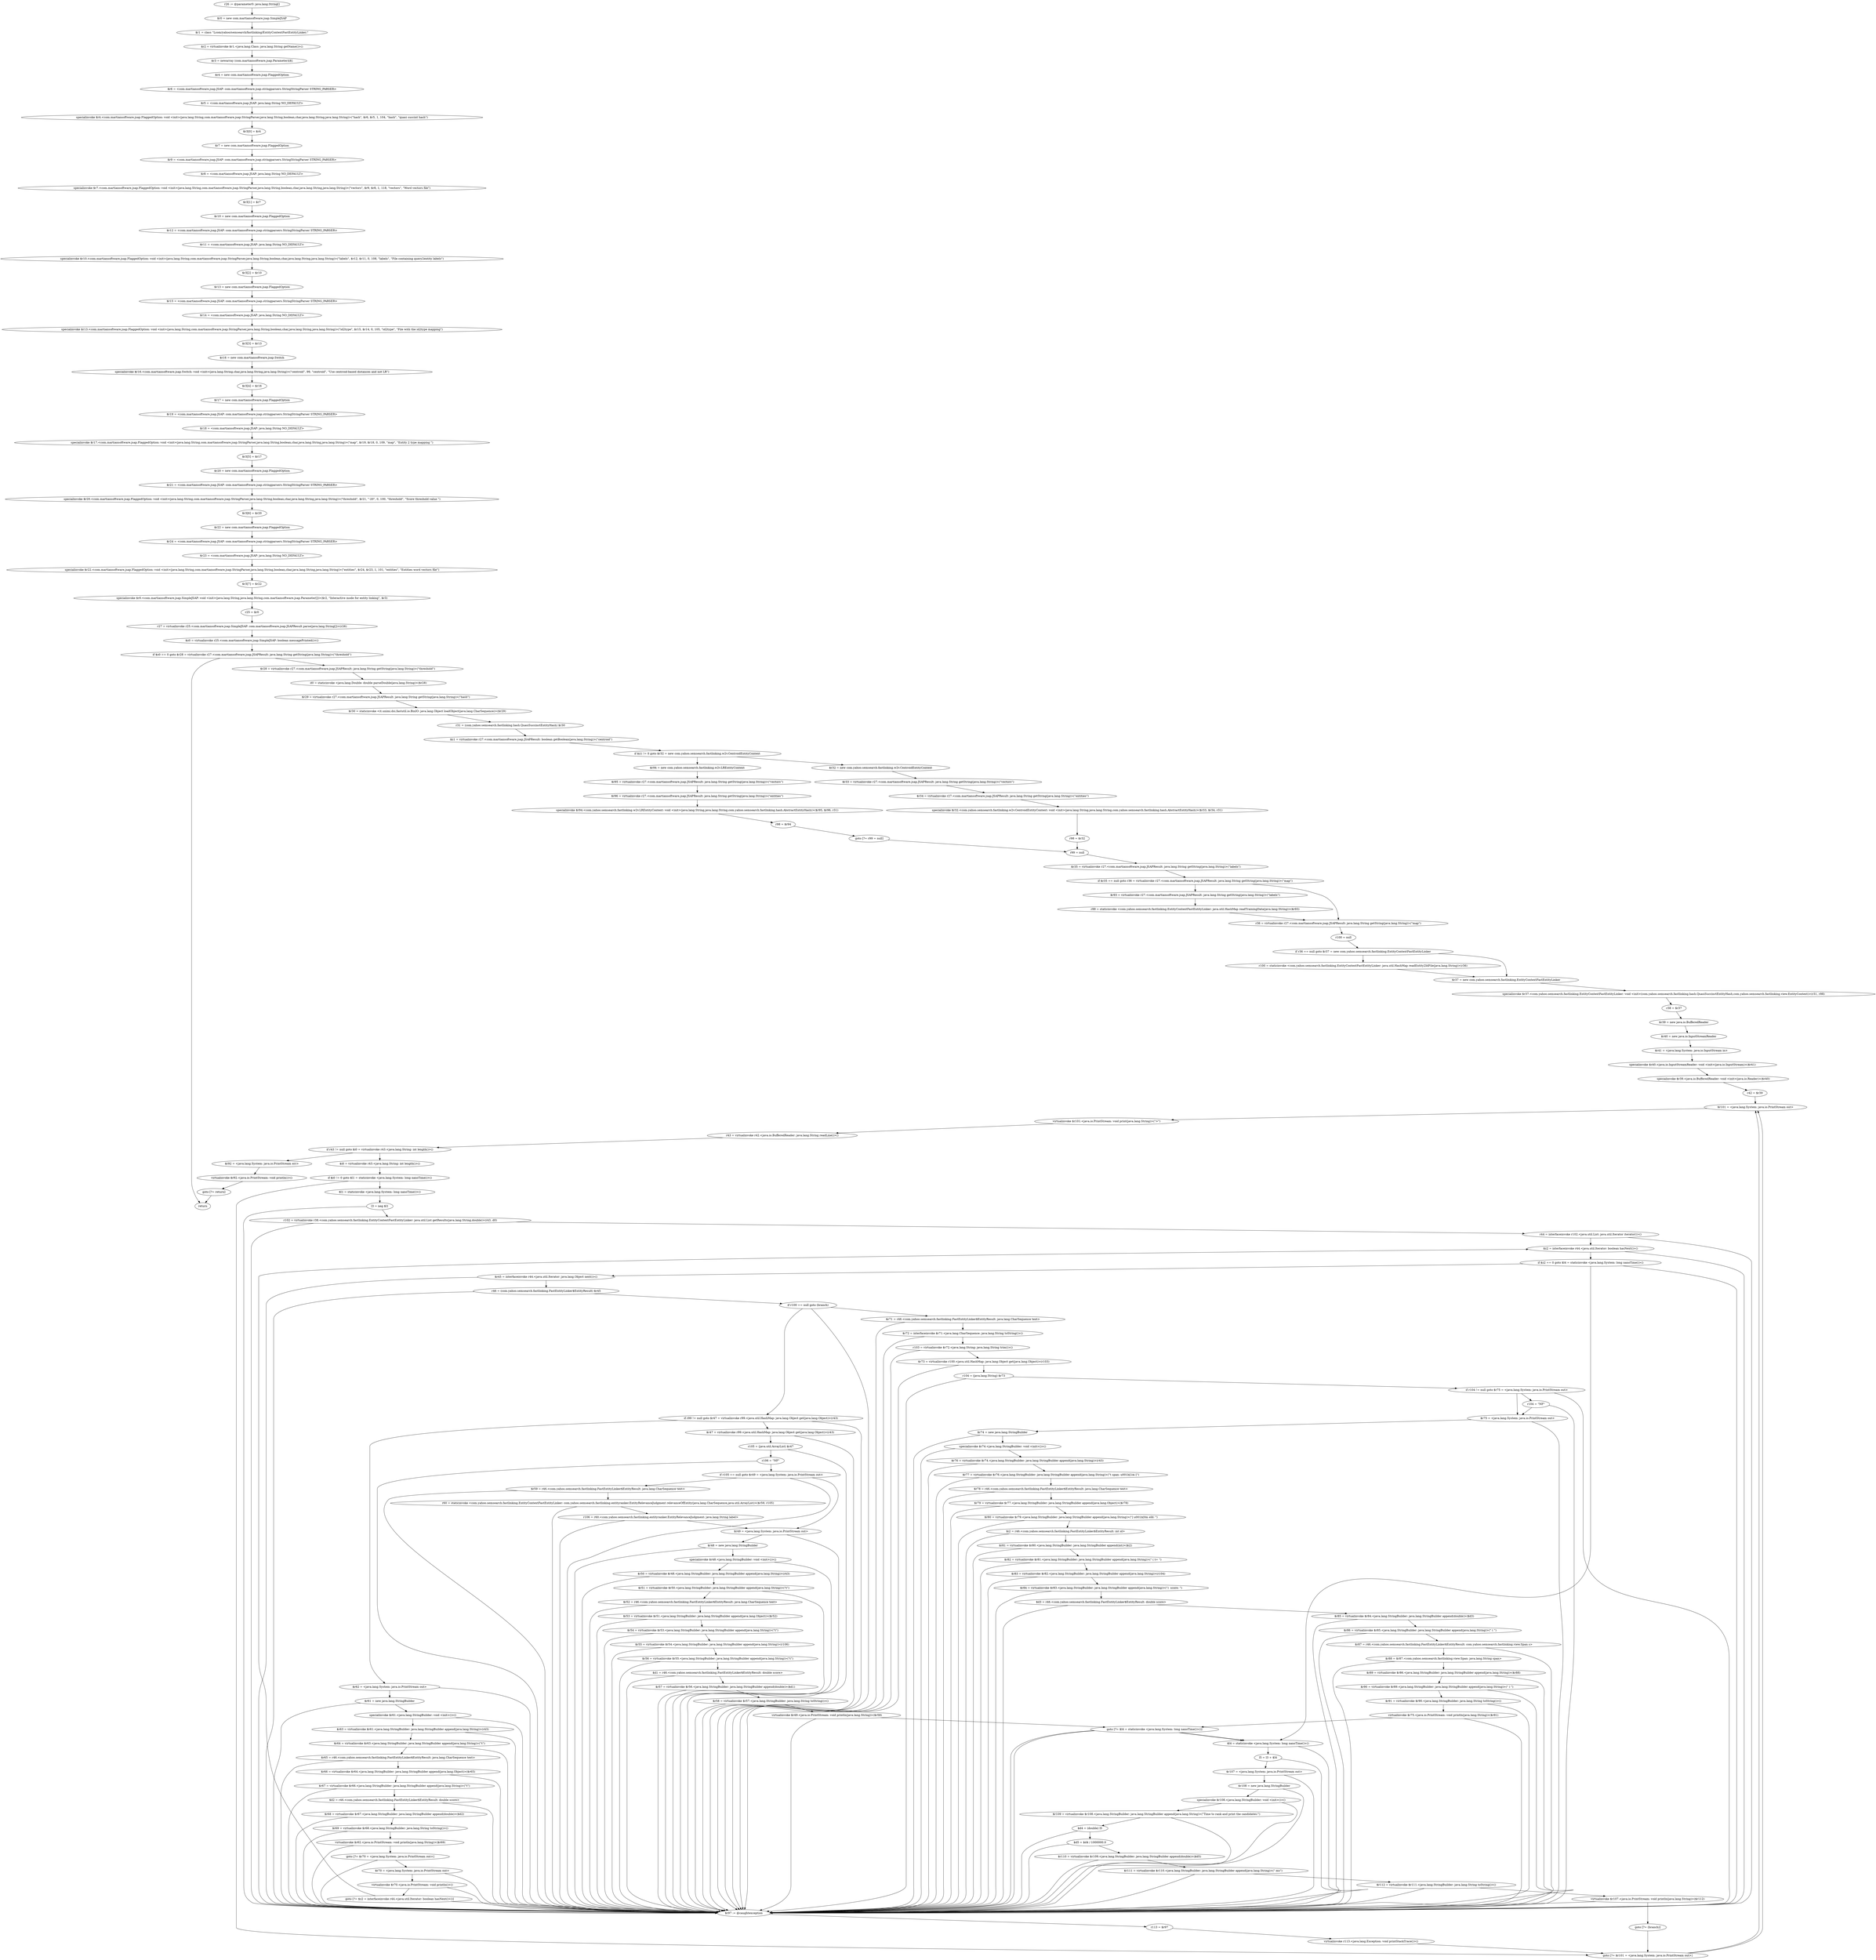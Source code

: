 digraph "unitGraph" {
    "r26 := @parameter0: java.lang.String[]"
    "$r0 = new com.martiansoftware.jsap.SimpleJSAP"
    "$r1 = class \"Lcom/yahoo/semsearch/fastlinking/EntityContextFastEntityLinker;\""
    "$r2 = virtualinvoke $r1.<java.lang.Class: java.lang.String getName()>()"
    "$r3 = newarray (com.martiansoftware.jsap.Parameter)[8]"
    "$r4 = new com.martiansoftware.jsap.FlaggedOption"
    "$r6 = <com.martiansoftware.jsap.JSAP: com.martiansoftware.jsap.stringparsers.StringStringParser STRING_PARSER>"
    "$r5 = <com.martiansoftware.jsap.JSAP: java.lang.String NO_DEFAULT>"
    "specialinvoke $r4.<com.martiansoftware.jsap.FlaggedOption: void <init>(java.lang.String,com.martiansoftware.jsap.StringParser,java.lang.String,boolean,char,java.lang.String,java.lang.String)>(\"hash\", $r6, $r5, 1, 104, \"hash\", \"quasi succint hash\")"
    "$r3[0] = $r4"
    "$r7 = new com.martiansoftware.jsap.FlaggedOption"
    "$r9 = <com.martiansoftware.jsap.JSAP: com.martiansoftware.jsap.stringparsers.StringStringParser STRING_PARSER>"
    "$r8 = <com.martiansoftware.jsap.JSAP: java.lang.String NO_DEFAULT>"
    "specialinvoke $r7.<com.martiansoftware.jsap.FlaggedOption: void <init>(java.lang.String,com.martiansoftware.jsap.StringParser,java.lang.String,boolean,char,java.lang.String,java.lang.String)>(\"vectors\", $r9, $r8, 1, 118, \"vectors\", \"Word vectors file\")"
    "$r3[1] = $r7"
    "$r10 = new com.martiansoftware.jsap.FlaggedOption"
    "$r12 = <com.martiansoftware.jsap.JSAP: com.martiansoftware.jsap.stringparsers.StringStringParser STRING_PARSER>"
    "$r11 = <com.martiansoftware.jsap.JSAP: java.lang.String NO_DEFAULT>"
    "specialinvoke $r10.<com.martiansoftware.jsap.FlaggedOption: void <init>(java.lang.String,com.martiansoftware.jsap.StringParser,java.lang.String,boolean,char,java.lang.String,java.lang.String)>(\"labels\", $r12, $r11, 0, 108, \"labels\", \"File containing query2entity labels\")"
    "$r3[2] = $r10"
    "$r13 = new com.martiansoftware.jsap.FlaggedOption"
    "$r15 = <com.martiansoftware.jsap.JSAP: com.martiansoftware.jsap.stringparsers.StringStringParser STRING_PARSER>"
    "$r14 = <com.martiansoftware.jsap.JSAP: java.lang.String NO_DEFAULT>"
    "specialinvoke $r13.<com.martiansoftware.jsap.FlaggedOption: void <init>(java.lang.String,com.martiansoftware.jsap.StringParser,java.lang.String,boolean,char,java.lang.String,java.lang.String)>(\"id2type\", $r15, $r14, 0, 105, \"id2type\", \"File with the id2type mapping\")"
    "$r3[3] = $r13"
    "$r16 = new com.martiansoftware.jsap.Switch"
    "specialinvoke $r16.<com.martiansoftware.jsap.Switch: void <init>(java.lang.String,char,java.lang.String,java.lang.String)>(\"centroid\", 99, \"centroid\", \"Use centroid-based distances and not LR\")"
    "$r3[4] = $r16"
    "$r17 = new com.martiansoftware.jsap.FlaggedOption"
    "$r19 = <com.martiansoftware.jsap.JSAP: com.martiansoftware.jsap.stringparsers.StringStringParser STRING_PARSER>"
    "$r18 = <com.martiansoftware.jsap.JSAP: java.lang.String NO_DEFAULT>"
    "specialinvoke $r17.<com.martiansoftware.jsap.FlaggedOption: void <init>(java.lang.String,com.martiansoftware.jsap.StringParser,java.lang.String,boolean,char,java.lang.String,java.lang.String)>(\"map\", $r19, $r18, 0, 109, \"map\", \"Entity 2 type mapping \")"
    "$r3[5] = $r17"
    "$r20 = new com.martiansoftware.jsap.FlaggedOption"
    "$r21 = <com.martiansoftware.jsap.JSAP: com.martiansoftware.jsap.stringparsers.StringStringParser STRING_PARSER>"
    "specialinvoke $r20.<com.martiansoftware.jsap.FlaggedOption: void <init>(java.lang.String,com.martiansoftware.jsap.StringParser,java.lang.String,boolean,char,java.lang.String,java.lang.String)>(\"threshold\", $r21, \"-20\", 0, 100, \"threshold\", \"Score threshold value \")"
    "$r3[6] = $r20"
    "$r22 = new com.martiansoftware.jsap.FlaggedOption"
    "$r24 = <com.martiansoftware.jsap.JSAP: com.martiansoftware.jsap.stringparsers.StringStringParser STRING_PARSER>"
    "$r23 = <com.martiansoftware.jsap.JSAP: java.lang.String NO_DEFAULT>"
    "specialinvoke $r22.<com.martiansoftware.jsap.FlaggedOption: void <init>(java.lang.String,com.martiansoftware.jsap.StringParser,java.lang.String,boolean,char,java.lang.String,java.lang.String)>(\"entities\", $r24, $r23, 1, 101, \"entities\", \"Entities word vectors file\")"
    "$r3[7] = $r22"
    "specialinvoke $r0.<com.martiansoftware.jsap.SimpleJSAP: void <init>(java.lang.String,java.lang.String,com.martiansoftware.jsap.Parameter[])>($r2, \"Interactive mode for entity linking\", $r3)"
    "r25 = $r0"
    "r27 = virtualinvoke r25.<com.martiansoftware.jsap.SimpleJSAP: com.martiansoftware.jsap.JSAPResult parse(java.lang.String[])>(r26)"
    "$z0 = virtualinvoke r25.<com.martiansoftware.jsap.SimpleJSAP: boolean messagePrinted()>()"
    "if $z0 == 0 goto $r28 = virtualinvoke r27.<com.martiansoftware.jsap.JSAPResult: java.lang.String getString(java.lang.String)>(\"threshold\")"
    "return"
    "$r28 = virtualinvoke r27.<com.martiansoftware.jsap.JSAPResult: java.lang.String getString(java.lang.String)>(\"threshold\")"
    "d0 = staticinvoke <java.lang.Double: double parseDouble(java.lang.String)>($r28)"
    "$r29 = virtualinvoke r27.<com.martiansoftware.jsap.JSAPResult: java.lang.String getString(java.lang.String)>(\"hash\")"
    "$r30 = staticinvoke <it.unimi.dsi.fastutil.io.BinIO: java.lang.Object loadObject(java.lang.CharSequence)>($r29)"
    "r31 = (com.yahoo.semsearch.fastlinking.hash.QuasiSuccinctEntityHash) $r30"
    "$z1 = virtualinvoke r27.<com.martiansoftware.jsap.JSAPResult: boolean getBoolean(java.lang.String)>(\"centroid\")"
    "if $z1 != 0 goto $r32 = new com.yahoo.semsearch.fastlinking.w2v.CentroidEntityContext"
    "$r94 = new com.yahoo.semsearch.fastlinking.w2v.LREntityContext"
    "$r95 = virtualinvoke r27.<com.martiansoftware.jsap.JSAPResult: java.lang.String getString(java.lang.String)>(\"vectors\")"
    "$r96 = virtualinvoke r27.<com.martiansoftware.jsap.JSAPResult: java.lang.String getString(java.lang.String)>(\"entities\")"
    "specialinvoke $r94.<com.yahoo.semsearch.fastlinking.w2v.LREntityContext: void <init>(java.lang.String,java.lang.String,com.yahoo.semsearch.fastlinking.hash.AbstractEntityHash)>($r95, $r96, r31)"
    "r98 = $r94"
    "goto [?= r99 = null]"
    "$r32 = new com.yahoo.semsearch.fastlinking.w2v.CentroidEntityContext"
    "$r33 = virtualinvoke r27.<com.martiansoftware.jsap.JSAPResult: java.lang.String getString(java.lang.String)>(\"vectors\")"
    "$r34 = virtualinvoke r27.<com.martiansoftware.jsap.JSAPResult: java.lang.String getString(java.lang.String)>(\"entities\")"
    "specialinvoke $r32.<com.yahoo.semsearch.fastlinking.w2v.CentroidEntityContext: void <init>(java.lang.String,java.lang.String,com.yahoo.semsearch.fastlinking.hash.AbstractEntityHash)>($r33, $r34, r31)"
    "r98 = $r32"
    "r99 = null"
    "$r35 = virtualinvoke r27.<com.martiansoftware.jsap.JSAPResult: java.lang.String getString(java.lang.String)>(\"labels\")"
    "if $r35 == null goto r36 = virtualinvoke r27.<com.martiansoftware.jsap.JSAPResult: java.lang.String getString(java.lang.String)>(\"map\")"
    "$r93 = virtualinvoke r27.<com.martiansoftware.jsap.JSAPResult: java.lang.String getString(java.lang.String)>(\"labels\")"
    "r99 = staticinvoke <com.yahoo.semsearch.fastlinking.EntityContextFastEntityLinker: java.util.HashMap readTrainingData(java.lang.String)>($r93)"
    "r36 = virtualinvoke r27.<com.martiansoftware.jsap.JSAPResult: java.lang.String getString(java.lang.String)>(\"map\")"
    "r100 = null"
    "if r36 == null goto $r37 = new com.yahoo.semsearch.fastlinking.EntityContextFastEntityLinker"
    "r100 = staticinvoke <com.yahoo.semsearch.fastlinking.EntityContextFastEntityLinker: java.util.HashMap readEntity2IdFile(java.lang.String)>(r36)"
    "$r37 = new com.yahoo.semsearch.fastlinking.EntityContextFastEntityLinker"
    "specialinvoke $r37.<com.yahoo.semsearch.fastlinking.EntityContextFastEntityLinker: void <init>(com.yahoo.semsearch.fastlinking.hash.QuasiSuccinctEntityHash,com.yahoo.semsearch.fastlinking.view.EntityContext)>(r31, r98)"
    "r38 = $r37"
    "$r39 = new java.io.BufferedReader"
    "$r40 = new java.io.InputStreamReader"
    "$r41 = <java.lang.System: java.io.InputStream in>"
    "specialinvoke $r40.<java.io.InputStreamReader: void <init>(java.io.InputStream)>($r41)"
    "specialinvoke $r39.<java.io.BufferedReader: void <init>(java.io.Reader)>($r40)"
    "r42 = $r39"
    "$r101 = <java.lang.System: java.io.PrintStream out>"
    "virtualinvoke $r101.<java.io.PrintStream: void print(java.lang.String)>(\">\")"
    "r43 = virtualinvoke r42.<java.io.BufferedReader: java.lang.String readLine()>()"
    "if r43 != null goto $i0 = virtualinvoke r43.<java.lang.String: int length()>()"
    "$r92 = <java.lang.System: java.io.PrintStream err>"
    "virtualinvoke $r92.<java.io.PrintStream: void println()>()"
    "goto [?= return]"
    "$i0 = virtualinvoke r43.<java.lang.String: int length()>()"
    "if $i0 != 0 goto $l1 = staticinvoke <java.lang.System: long nanoTime()>()"
    "goto [?= $r101 = <java.lang.System: java.io.PrintStream out>]"
    "$l1 = staticinvoke <java.lang.System: long nanoTime()>()"
    "l3 = neg $l1"
    "r102 = virtualinvoke r38.<com.yahoo.semsearch.fastlinking.EntityContextFastEntityLinker: java.util.List getResults(java.lang.String,double)>(r43, d0)"
    "r44 = interfaceinvoke r102.<java.util.List: java.util.Iterator iterator()>()"
    "$z2 = interfaceinvoke r44.<java.util.Iterator: boolean hasNext()>()"
    "if $z2 == 0 goto $l4 = staticinvoke <java.lang.System: long nanoTime()>()"
    "$r45 = interfaceinvoke r44.<java.util.Iterator: java.lang.Object next()>()"
    "r46 = (com.yahoo.semsearch.fastlinking.FastEntityLinker$EntityResult) $r45"
    "if r100 == null goto (branch)"
    "$r71 = r46.<com.yahoo.semsearch.fastlinking.FastEntityLinker$EntityResult: java.lang.CharSequence text>"
    "$r72 = interfaceinvoke $r71.<java.lang.CharSequence: java.lang.String toString()>()"
    "r103 = virtualinvoke $r72.<java.lang.String: java.lang.String trim()>()"
    "$r73 = virtualinvoke r100.<java.util.HashMap: java.lang.Object get(java.lang.Object)>(r103)"
    "r104 = (java.lang.String) $r73"
    "if r104 != null goto $r75 = <java.lang.System: java.io.PrintStream out>"
    "r104 = \"NF\""
    "$r75 = <java.lang.System: java.io.PrintStream out>"
    "$r74 = new java.lang.StringBuilder"
    "specialinvoke $r74.<java.lang.StringBuilder: void <init>()>()"
    "$r76 = virtualinvoke $r74.<java.lang.StringBuilder: java.lang.StringBuilder append(java.lang.String)>(r43)"
    "$r77 = virtualinvoke $r76.<java.lang.StringBuilder: java.lang.StringBuilder append(java.lang.String)>(\"\t span: \u001b[1m [\")"
    "$r78 = r46.<com.yahoo.semsearch.fastlinking.FastEntityLinker$EntityResult: java.lang.CharSequence text>"
    "$r79 = virtualinvoke $r77.<java.lang.StringBuilder: java.lang.StringBuilder append(java.lang.Object)>($r78)"
    "$r80 = virtualinvoke $r79.<java.lang.StringBuilder: java.lang.StringBuilder append(java.lang.String)>(\"] \u001b[0m eId: \")"
    "$i2 = r46.<com.yahoo.semsearch.fastlinking.FastEntityLinker$EntityResult: int id>"
    "$r81 = virtualinvoke $r80.<java.lang.StringBuilder: java.lang.StringBuilder append(int)>($i2)"
    "$r82 = virtualinvoke $r81.<java.lang.StringBuilder: java.lang.StringBuilder append(java.lang.String)>(\" ( t= \")"
    "$r83 = virtualinvoke $r82.<java.lang.StringBuilder: java.lang.StringBuilder append(java.lang.String)>(r104)"
    "$r84 = virtualinvoke $r83.<java.lang.StringBuilder: java.lang.StringBuilder append(java.lang.String)>(\")  score: \")"
    "$d3 = r46.<com.yahoo.semsearch.fastlinking.FastEntityLinker$EntityResult: double score>"
    "$r85 = virtualinvoke $r84.<java.lang.StringBuilder: java.lang.StringBuilder append(double)>($d3)"
    "$r86 = virtualinvoke $r85.<java.lang.StringBuilder: java.lang.StringBuilder append(java.lang.String)>(\" ( \")"
    "$r87 = r46.<com.yahoo.semsearch.fastlinking.FastEntityLinker$EntityResult: com.yahoo.semsearch.fastlinking.view.Span s>"
    "$r88 = $r87.<com.yahoo.semsearch.fastlinking.view.Span: java.lang.String span>"
    "$r89 = virtualinvoke $r86.<java.lang.StringBuilder: java.lang.StringBuilder append(java.lang.String)>($r88)"
    "$r90 = virtualinvoke $r89.<java.lang.StringBuilder: java.lang.StringBuilder append(java.lang.String)>(\" ) \")"
    "$r91 = virtualinvoke $r90.<java.lang.StringBuilder: java.lang.String toString()>()"
    "virtualinvoke $r75.<java.io.PrintStream: void println(java.lang.String)>($r91)"
    "goto [?= $l4 = staticinvoke <java.lang.System: long nanoTime()>()]"
    "if r99 != null goto $r47 = virtualinvoke r99.<java.util.HashMap: java.lang.Object get(java.lang.Object)>(r43)"
    "$r62 = <java.lang.System: java.io.PrintStream out>"
    "$r61 = new java.lang.StringBuilder"
    "specialinvoke $r61.<java.lang.StringBuilder: void <init>()>()"
    "$r63 = virtualinvoke $r61.<java.lang.StringBuilder: java.lang.StringBuilder append(java.lang.String)>(r43)"
    "$r64 = virtualinvoke $r63.<java.lang.StringBuilder: java.lang.StringBuilder append(java.lang.String)>(\"\t\")"
    "$r65 = r46.<com.yahoo.semsearch.fastlinking.FastEntityLinker$EntityResult: java.lang.CharSequence text>"
    "$r66 = virtualinvoke $r64.<java.lang.StringBuilder: java.lang.StringBuilder append(java.lang.Object)>($r65)"
    "$r67 = virtualinvoke $r66.<java.lang.StringBuilder: java.lang.StringBuilder append(java.lang.String)>(\"\t\")"
    "$d2 = r46.<com.yahoo.semsearch.fastlinking.FastEntityLinker$EntityResult: double score>"
    "$r68 = virtualinvoke $r67.<java.lang.StringBuilder: java.lang.StringBuilder append(double)>($d2)"
    "$r69 = virtualinvoke $r68.<java.lang.StringBuilder: java.lang.String toString()>()"
    "virtualinvoke $r62.<java.io.PrintStream: void println(java.lang.String)>($r69)"
    "goto [?= $r70 = <java.lang.System: java.io.PrintStream out>]"
    "$r47 = virtualinvoke r99.<java.util.HashMap: java.lang.Object get(java.lang.Object)>(r43)"
    "r105 = (java.util.ArrayList) $r47"
    "r106 = \"NF\""
    "if r105 == null goto $r49 = <java.lang.System: java.io.PrintStream out>"
    "$r59 = r46.<com.yahoo.semsearch.fastlinking.FastEntityLinker$EntityResult: java.lang.CharSequence text>"
    "r60 = staticinvoke <com.yahoo.semsearch.fastlinking.EntityContextFastEntityLinker: com.yahoo.semsearch.fastlinking.entityranker.EntityRelevanceJudgment relevanceOfEntity(java.lang.CharSequence,java.util.ArrayList)>($r59, r105)"
    "r106 = r60.<com.yahoo.semsearch.fastlinking.entityranker.EntityRelevanceJudgment: java.lang.String label>"
    "$r49 = <java.lang.System: java.io.PrintStream out>"
    "$r48 = new java.lang.StringBuilder"
    "specialinvoke $r48.<java.lang.StringBuilder: void <init>()>()"
    "$r50 = virtualinvoke $r48.<java.lang.StringBuilder: java.lang.StringBuilder append(java.lang.String)>(r43)"
    "$r51 = virtualinvoke $r50.<java.lang.StringBuilder: java.lang.StringBuilder append(java.lang.String)>(\"\t\")"
    "$r52 = r46.<com.yahoo.semsearch.fastlinking.FastEntityLinker$EntityResult: java.lang.CharSequence text>"
    "$r53 = virtualinvoke $r51.<java.lang.StringBuilder: java.lang.StringBuilder append(java.lang.Object)>($r52)"
    "$r54 = virtualinvoke $r53.<java.lang.StringBuilder: java.lang.StringBuilder append(java.lang.String)>(\"\t\")"
    "$r55 = virtualinvoke $r54.<java.lang.StringBuilder: java.lang.StringBuilder append(java.lang.String)>(r106)"
    "$r56 = virtualinvoke $r55.<java.lang.StringBuilder: java.lang.StringBuilder append(java.lang.String)>(\"\t\")"
    "$d1 = r46.<com.yahoo.semsearch.fastlinking.FastEntityLinker$EntityResult: double score>"
    "$r57 = virtualinvoke $r56.<java.lang.StringBuilder: java.lang.StringBuilder append(double)>($d1)"
    "$r58 = virtualinvoke $r57.<java.lang.StringBuilder: java.lang.String toString()>()"
    "virtualinvoke $r49.<java.io.PrintStream: void println(java.lang.String)>($r58)"
    "$r70 = <java.lang.System: java.io.PrintStream out>"
    "virtualinvoke $r70.<java.io.PrintStream: void println()>()"
    "goto [?= $z2 = interfaceinvoke r44.<java.util.Iterator: boolean hasNext()>()]"
    "$l4 = staticinvoke <java.lang.System: long nanoTime()>()"
    "l5 = l3 + $l4"
    "$r107 = <java.lang.System: java.io.PrintStream out>"
    "$r108 = new java.lang.StringBuilder"
    "specialinvoke $r108.<java.lang.StringBuilder: void <init>()>()"
    "$r109 = virtualinvoke $r108.<java.lang.StringBuilder: java.lang.StringBuilder append(java.lang.String)>(\"Time to rank and print the candidates:\")"
    "$d4 = (double) l5"
    "$d5 = $d4 / 1000000.0"
    "$r110 = virtualinvoke $r109.<java.lang.StringBuilder: java.lang.StringBuilder append(double)>($d5)"
    "$r111 = virtualinvoke $r110.<java.lang.StringBuilder: java.lang.StringBuilder append(java.lang.String)>(\" ms\")"
    "$r112 = virtualinvoke $r111.<java.lang.StringBuilder: java.lang.String toString()>()"
    "virtualinvoke $r107.<java.io.PrintStream: void println(java.lang.String)>($r112)"
    "goto [?= (branch)]"
    "$r97 := @caughtexception"
    "r113 = $r97"
    "virtualinvoke r113.<java.lang.Exception: void printStackTrace()>()"
    "r26 := @parameter0: java.lang.String[]"->"$r0 = new com.martiansoftware.jsap.SimpleJSAP";
    "$r0 = new com.martiansoftware.jsap.SimpleJSAP"->"$r1 = class \"Lcom/yahoo/semsearch/fastlinking/EntityContextFastEntityLinker;\"";
    "$r1 = class \"Lcom/yahoo/semsearch/fastlinking/EntityContextFastEntityLinker;\""->"$r2 = virtualinvoke $r1.<java.lang.Class: java.lang.String getName()>()";
    "$r2 = virtualinvoke $r1.<java.lang.Class: java.lang.String getName()>()"->"$r3 = newarray (com.martiansoftware.jsap.Parameter)[8]";
    "$r3 = newarray (com.martiansoftware.jsap.Parameter)[8]"->"$r4 = new com.martiansoftware.jsap.FlaggedOption";
    "$r4 = new com.martiansoftware.jsap.FlaggedOption"->"$r6 = <com.martiansoftware.jsap.JSAP: com.martiansoftware.jsap.stringparsers.StringStringParser STRING_PARSER>";
    "$r6 = <com.martiansoftware.jsap.JSAP: com.martiansoftware.jsap.stringparsers.StringStringParser STRING_PARSER>"->"$r5 = <com.martiansoftware.jsap.JSAP: java.lang.String NO_DEFAULT>";
    "$r5 = <com.martiansoftware.jsap.JSAP: java.lang.String NO_DEFAULT>"->"specialinvoke $r4.<com.martiansoftware.jsap.FlaggedOption: void <init>(java.lang.String,com.martiansoftware.jsap.StringParser,java.lang.String,boolean,char,java.lang.String,java.lang.String)>(\"hash\", $r6, $r5, 1, 104, \"hash\", \"quasi succint hash\")";
    "specialinvoke $r4.<com.martiansoftware.jsap.FlaggedOption: void <init>(java.lang.String,com.martiansoftware.jsap.StringParser,java.lang.String,boolean,char,java.lang.String,java.lang.String)>(\"hash\", $r6, $r5, 1, 104, \"hash\", \"quasi succint hash\")"->"$r3[0] = $r4";
    "$r3[0] = $r4"->"$r7 = new com.martiansoftware.jsap.FlaggedOption";
    "$r7 = new com.martiansoftware.jsap.FlaggedOption"->"$r9 = <com.martiansoftware.jsap.JSAP: com.martiansoftware.jsap.stringparsers.StringStringParser STRING_PARSER>";
    "$r9 = <com.martiansoftware.jsap.JSAP: com.martiansoftware.jsap.stringparsers.StringStringParser STRING_PARSER>"->"$r8 = <com.martiansoftware.jsap.JSAP: java.lang.String NO_DEFAULT>";
    "$r8 = <com.martiansoftware.jsap.JSAP: java.lang.String NO_DEFAULT>"->"specialinvoke $r7.<com.martiansoftware.jsap.FlaggedOption: void <init>(java.lang.String,com.martiansoftware.jsap.StringParser,java.lang.String,boolean,char,java.lang.String,java.lang.String)>(\"vectors\", $r9, $r8, 1, 118, \"vectors\", \"Word vectors file\")";
    "specialinvoke $r7.<com.martiansoftware.jsap.FlaggedOption: void <init>(java.lang.String,com.martiansoftware.jsap.StringParser,java.lang.String,boolean,char,java.lang.String,java.lang.String)>(\"vectors\", $r9, $r8, 1, 118, \"vectors\", \"Word vectors file\")"->"$r3[1] = $r7";
    "$r3[1] = $r7"->"$r10 = new com.martiansoftware.jsap.FlaggedOption";
    "$r10 = new com.martiansoftware.jsap.FlaggedOption"->"$r12 = <com.martiansoftware.jsap.JSAP: com.martiansoftware.jsap.stringparsers.StringStringParser STRING_PARSER>";
    "$r12 = <com.martiansoftware.jsap.JSAP: com.martiansoftware.jsap.stringparsers.StringStringParser STRING_PARSER>"->"$r11 = <com.martiansoftware.jsap.JSAP: java.lang.String NO_DEFAULT>";
    "$r11 = <com.martiansoftware.jsap.JSAP: java.lang.String NO_DEFAULT>"->"specialinvoke $r10.<com.martiansoftware.jsap.FlaggedOption: void <init>(java.lang.String,com.martiansoftware.jsap.StringParser,java.lang.String,boolean,char,java.lang.String,java.lang.String)>(\"labels\", $r12, $r11, 0, 108, \"labels\", \"File containing query2entity labels\")";
    "specialinvoke $r10.<com.martiansoftware.jsap.FlaggedOption: void <init>(java.lang.String,com.martiansoftware.jsap.StringParser,java.lang.String,boolean,char,java.lang.String,java.lang.String)>(\"labels\", $r12, $r11, 0, 108, \"labels\", \"File containing query2entity labels\")"->"$r3[2] = $r10";
    "$r3[2] = $r10"->"$r13 = new com.martiansoftware.jsap.FlaggedOption";
    "$r13 = new com.martiansoftware.jsap.FlaggedOption"->"$r15 = <com.martiansoftware.jsap.JSAP: com.martiansoftware.jsap.stringparsers.StringStringParser STRING_PARSER>";
    "$r15 = <com.martiansoftware.jsap.JSAP: com.martiansoftware.jsap.stringparsers.StringStringParser STRING_PARSER>"->"$r14 = <com.martiansoftware.jsap.JSAP: java.lang.String NO_DEFAULT>";
    "$r14 = <com.martiansoftware.jsap.JSAP: java.lang.String NO_DEFAULT>"->"specialinvoke $r13.<com.martiansoftware.jsap.FlaggedOption: void <init>(java.lang.String,com.martiansoftware.jsap.StringParser,java.lang.String,boolean,char,java.lang.String,java.lang.String)>(\"id2type\", $r15, $r14, 0, 105, \"id2type\", \"File with the id2type mapping\")";
    "specialinvoke $r13.<com.martiansoftware.jsap.FlaggedOption: void <init>(java.lang.String,com.martiansoftware.jsap.StringParser,java.lang.String,boolean,char,java.lang.String,java.lang.String)>(\"id2type\", $r15, $r14, 0, 105, \"id2type\", \"File with the id2type mapping\")"->"$r3[3] = $r13";
    "$r3[3] = $r13"->"$r16 = new com.martiansoftware.jsap.Switch";
    "$r16 = new com.martiansoftware.jsap.Switch"->"specialinvoke $r16.<com.martiansoftware.jsap.Switch: void <init>(java.lang.String,char,java.lang.String,java.lang.String)>(\"centroid\", 99, \"centroid\", \"Use centroid-based distances and not LR\")";
    "specialinvoke $r16.<com.martiansoftware.jsap.Switch: void <init>(java.lang.String,char,java.lang.String,java.lang.String)>(\"centroid\", 99, \"centroid\", \"Use centroid-based distances and not LR\")"->"$r3[4] = $r16";
    "$r3[4] = $r16"->"$r17 = new com.martiansoftware.jsap.FlaggedOption";
    "$r17 = new com.martiansoftware.jsap.FlaggedOption"->"$r19 = <com.martiansoftware.jsap.JSAP: com.martiansoftware.jsap.stringparsers.StringStringParser STRING_PARSER>";
    "$r19 = <com.martiansoftware.jsap.JSAP: com.martiansoftware.jsap.stringparsers.StringStringParser STRING_PARSER>"->"$r18 = <com.martiansoftware.jsap.JSAP: java.lang.String NO_DEFAULT>";
    "$r18 = <com.martiansoftware.jsap.JSAP: java.lang.String NO_DEFAULT>"->"specialinvoke $r17.<com.martiansoftware.jsap.FlaggedOption: void <init>(java.lang.String,com.martiansoftware.jsap.StringParser,java.lang.String,boolean,char,java.lang.String,java.lang.String)>(\"map\", $r19, $r18, 0, 109, \"map\", \"Entity 2 type mapping \")";
    "specialinvoke $r17.<com.martiansoftware.jsap.FlaggedOption: void <init>(java.lang.String,com.martiansoftware.jsap.StringParser,java.lang.String,boolean,char,java.lang.String,java.lang.String)>(\"map\", $r19, $r18, 0, 109, \"map\", \"Entity 2 type mapping \")"->"$r3[5] = $r17";
    "$r3[5] = $r17"->"$r20 = new com.martiansoftware.jsap.FlaggedOption";
    "$r20 = new com.martiansoftware.jsap.FlaggedOption"->"$r21 = <com.martiansoftware.jsap.JSAP: com.martiansoftware.jsap.stringparsers.StringStringParser STRING_PARSER>";
    "$r21 = <com.martiansoftware.jsap.JSAP: com.martiansoftware.jsap.stringparsers.StringStringParser STRING_PARSER>"->"specialinvoke $r20.<com.martiansoftware.jsap.FlaggedOption: void <init>(java.lang.String,com.martiansoftware.jsap.StringParser,java.lang.String,boolean,char,java.lang.String,java.lang.String)>(\"threshold\", $r21, \"-20\", 0, 100, \"threshold\", \"Score threshold value \")";
    "specialinvoke $r20.<com.martiansoftware.jsap.FlaggedOption: void <init>(java.lang.String,com.martiansoftware.jsap.StringParser,java.lang.String,boolean,char,java.lang.String,java.lang.String)>(\"threshold\", $r21, \"-20\", 0, 100, \"threshold\", \"Score threshold value \")"->"$r3[6] = $r20";
    "$r3[6] = $r20"->"$r22 = new com.martiansoftware.jsap.FlaggedOption";
    "$r22 = new com.martiansoftware.jsap.FlaggedOption"->"$r24 = <com.martiansoftware.jsap.JSAP: com.martiansoftware.jsap.stringparsers.StringStringParser STRING_PARSER>";
    "$r24 = <com.martiansoftware.jsap.JSAP: com.martiansoftware.jsap.stringparsers.StringStringParser STRING_PARSER>"->"$r23 = <com.martiansoftware.jsap.JSAP: java.lang.String NO_DEFAULT>";
    "$r23 = <com.martiansoftware.jsap.JSAP: java.lang.String NO_DEFAULT>"->"specialinvoke $r22.<com.martiansoftware.jsap.FlaggedOption: void <init>(java.lang.String,com.martiansoftware.jsap.StringParser,java.lang.String,boolean,char,java.lang.String,java.lang.String)>(\"entities\", $r24, $r23, 1, 101, \"entities\", \"Entities word vectors file\")";
    "specialinvoke $r22.<com.martiansoftware.jsap.FlaggedOption: void <init>(java.lang.String,com.martiansoftware.jsap.StringParser,java.lang.String,boolean,char,java.lang.String,java.lang.String)>(\"entities\", $r24, $r23, 1, 101, \"entities\", \"Entities word vectors file\")"->"$r3[7] = $r22";
    "$r3[7] = $r22"->"specialinvoke $r0.<com.martiansoftware.jsap.SimpleJSAP: void <init>(java.lang.String,java.lang.String,com.martiansoftware.jsap.Parameter[])>($r2, \"Interactive mode for entity linking\", $r3)";
    "specialinvoke $r0.<com.martiansoftware.jsap.SimpleJSAP: void <init>(java.lang.String,java.lang.String,com.martiansoftware.jsap.Parameter[])>($r2, \"Interactive mode for entity linking\", $r3)"->"r25 = $r0";
    "r25 = $r0"->"r27 = virtualinvoke r25.<com.martiansoftware.jsap.SimpleJSAP: com.martiansoftware.jsap.JSAPResult parse(java.lang.String[])>(r26)";
    "r27 = virtualinvoke r25.<com.martiansoftware.jsap.SimpleJSAP: com.martiansoftware.jsap.JSAPResult parse(java.lang.String[])>(r26)"->"$z0 = virtualinvoke r25.<com.martiansoftware.jsap.SimpleJSAP: boolean messagePrinted()>()";
    "$z0 = virtualinvoke r25.<com.martiansoftware.jsap.SimpleJSAP: boolean messagePrinted()>()"->"if $z0 == 0 goto $r28 = virtualinvoke r27.<com.martiansoftware.jsap.JSAPResult: java.lang.String getString(java.lang.String)>(\"threshold\")";
    "if $z0 == 0 goto $r28 = virtualinvoke r27.<com.martiansoftware.jsap.JSAPResult: java.lang.String getString(java.lang.String)>(\"threshold\")"->"return";
    "if $z0 == 0 goto $r28 = virtualinvoke r27.<com.martiansoftware.jsap.JSAPResult: java.lang.String getString(java.lang.String)>(\"threshold\")"->"$r28 = virtualinvoke r27.<com.martiansoftware.jsap.JSAPResult: java.lang.String getString(java.lang.String)>(\"threshold\")";
    "$r28 = virtualinvoke r27.<com.martiansoftware.jsap.JSAPResult: java.lang.String getString(java.lang.String)>(\"threshold\")"->"d0 = staticinvoke <java.lang.Double: double parseDouble(java.lang.String)>($r28)";
    "d0 = staticinvoke <java.lang.Double: double parseDouble(java.lang.String)>($r28)"->"$r29 = virtualinvoke r27.<com.martiansoftware.jsap.JSAPResult: java.lang.String getString(java.lang.String)>(\"hash\")";
    "$r29 = virtualinvoke r27.<com.martiansoftware.jsap.JSAPResult: java.lang.String getString(java.lang.String)>(\"hash\")"->"$r30 = staticinvoke <it.unimi.dsi.fastutil.io.BinIO: java.lang.Object loadObject(java.lang.CharSequence)>($r29)";
    "$r30 = staticinvoke <it.unimi.dsi.fastutil.io.BinIO: java.lang.Object loadObject(java.lang.CharSequence)>($r29)"->"r31 = (com.yahoo.semsearch.fastlinking.hash.QuasiSuccinctEntityHash) $r30";
    "r31 = (com.yahoo.semsearch.fastlinking.hash.QuasiSuccinctEntityHash) $r30"->"$z1 = virtualinvoke r27.<com.martiansoftware.jsap.JSAPResult: boolean getBoolean(java.lang.String)>(\"centroid\")";
    "$z1 = virtualinvoke r27.<com.martiansoftware.jsap.JSAPResult: boolean getBoolean(java.lang.String)>(\"centroid\")"->"if $z1 != 0 goto $r32 = new com.yahoo.semsearch.fastlinking.w2v.CentroidEntityContext";
    "if $z1 != 0 goto $r32 = new com.yahoo.semsearch.fastlinking.w2v.CentroidEntityContext"->"$r94 = new com.yahoo.semsearch.fastlinking.w2v.LREntityContext";
    "if $z1 != 0 goto $r32 = new com.yahoo.semsearch.fastlinking.w2v.CentroidEntityContext"->"$r32 = new com.yahoo.semsearch.fastlinking.w2v.CentroidEntityContext";
    "$r94 = new com.yahoo.semsearch.fastlinking.w2v.LREntityContext"->"$r95 = virtualinvoke r27.<com.martiansoftware.jsap.JSAPResult: java.lang.String getString(java.lang.String)>(\"vectors\")";
    "$r95 = virtualinvoke r27.<com.martiansoftware.jsap.JSAPResult: java.lang.String getString(java.lang.String)>(\"vectors\")"->"$r96 = virtualinvoke r27.<com.martiansoftware.jsap.JSAPResult: java.lang.String getString(java.lang.String)>(\"entities\")";
    "$r96 = virtualinvoke r27.<com.martiansoftware.jsap.JSAPResult: java.lang.String getString(java.lang.String)>(\"entities\")"->"specialinvoke $r94.<com.yahoo.semsearch.fastlinking.w2v.LREntityContext: void <init>(java.lang.String,java.lang.String,com.yahoo.semsearch.fastlinking.hash.AbstractEntityHash)>($r95, $r96, r31)";
    "specialinvoke $r94.<com.yahoo.semsearch.fastlinking.w2v.LREntityContext: void <init>(java.lang.String,java.lang.String,com.yahoo.semsearch.fastlinking.hash.AbstractEntityHash)>($r95, $r96, r31)"->"r98 = $r94";
    "r98 = $r94"->"goto [?= r99 = null]";
    "goto [?= r99 = null]"->"r99 = null";
    "$r32 = new com.yahoo.semsearch.fastlinking.w2v.CentroidEntityContext"->"$r33 = virtualinvoke r27.<com.martiansoftware.jsap.JSAPResult: java.lang.String getString(java.lang.String)>(\"vectors\")";
    "$r33 = virtualinvoke r27.<com.martiansoftware.jsap.JSAPResult: java.lang.String getString(java.lang.String)>(\"vectors\")"->"$r34 = virtualinvoke r27.<com.martiansoftware.jsap.JSAPResult: java.lang.String getString(java.lang.String)>(\"entities\")";
    "$r34 = virtualinvoke r27.<com.martiansoftware.jsap.JSAPResult: java.lang.String getString(java.lang.String)>(\"entities\")"->"specialinvoke $r32.<com.yahoo.semsearch.fastlinking.w2v.CentroidEntityContext: void <init>(java.lang.String,java.lang.String,com.yahoo.semsearch.fastlinking.hash.AbstractEntityHash)>($r33, $r34, r31)";
    "specialinvoke $r32.<com.yahoo.semsearch.fastlinking.w2v.CentroidEntityContext: void <init>(java.lang.String,java.lang.String,com.yahoo.semsearch.fastlinking.hash.AbstractEntityHash)>($r33, $r34, r31)"->"r98 = $r32";
    "r98 = $r32"->"r99 = null";
    "r99 = null"->"$r35 = virtualinvoke r27.<com.martiansoftware.jsap.JSAPResult: java.lang.String getString(java.lang.String)>(\"labels\")";
    "$r35 = virtualinvoke r27.<com.martiansoftware.jsap.JSAPResult: java.lang.String getString(java.lang.String)>(\"labels\")"->"if $r35 == null goto r36 = virtualinvoke r27.<com.martiansoftware.jsap.JSAPResult: java.lang.String getString(java.lang.String)>(\"map\")";
    "if $r35 == null goto r36 = virtualinvoke r27.<com.martiansoftware.jsap.JSAPResult: java.lang.String getString(java.lang.String)>(\"map\")"->"$r93 = virtualinvoke r27.<com.martiansoftware.jsap.JSAPResult: java.lang.String getString(java.lang.String)>(\"labels\")";
    "if $r35 == null goto r36 = virtualinvoke r27.<com.martiansoftware.jsap.JSAPResult: java.lang.String getString(java.lang.String)>(\"map\")"->"r36 = virtualinvoke r27.<com.martiansoftware.jsap.JSAPResult: java.lang.String getString(java.lang.String)>(\"map\")";
    "$r93 = virtualinvoke r27.<com.martiansoftware.jsap.JSAPResult: java.lang.String getString(java.lang.String)>(\"labels\")"->"r99 = staticinvoke <com.yahoo.semsearch.fastlinking.EntityContextFastEntityLinker: java.util.HashMap readTrainingData(java.lang.String)>($r93)";
    "r99 = staticinvoke <com.yahoo.semsearch.fastlinking.EntityContextFastEntityLinker: java.util.HashMap readTrainingData(java.lang.String)>($r93)"->"r36 = virtualinvoke r27.<com.martiansoftware.jsap.JSAPResult: java.lang.String getString(java.lang.String)>(\"map\")";
    "r36 = virtualinvoke r27.<com.martiansoftware.jsap.JSAPResult: java.lang.String getString(java.lang.String)>(\"map\")"->"r100 = null";
    "r100 = null"->"if r36 == null goto $r37 = new com.yahoo.semsearch.fastlinking.EntityContextFastEntityLinker";
    "if r36 == null goto $r37 = new com.yahoo.semsearch.fastlinking.EntityContextFastEntityLinker"->"r100 = staticinvoke <com.yahoo.semsearch.fastlinking.EntityContextFastEntityLinker: java.util.HashMap readEntity2IdFile(java.lang.String)>(r36)";
    "if r36 == null goto $r37 = new com.yahoo.semsearch.fastlinking.EntityContextFastEntityLinker"->"$r37 = new com.yahoo.semsearch.fastlinking.EntityContextFastEntityLinker";
    "r100 = staticinvoke <com.yahoo.semsearch.fastlinking.EntityContextFastEntityLinker: java.util.HashMap readEntity2IdFile(java.lang.String)>(r36)"->"$r37 = new com.yahoo.semsearch.fastlinking.EntityContextFastEntityLinker";
    "$r37 = new com.yahoo.semsearch.fastlinking.EntityContextFastEntityLinker"->"specialinvoke $r37.<com.yahoo.semsearch.fastlinking.EntityContextFastEntityLinker: void <init>(com.yahoo.semsearch.fastlinking.hash.QuasiSuccinctEntityHash,com.yahoo.semsearch.fastlinking.view.EntityContext)>(r31, r98)";
    "specialinvoke $r37.<com.yahoo.semsearch.fastlinking.EntityContextFastEntityLinker: void <init>(com.yahoo.semsearch.fastlinking.hash.QuasiSuccinctEntityHash,com.yahoo.semsearch.fastlinking.view.EntityContext)>(r31, r98)"->"r38 = $r37";
    "r38 = $r37"->"$r39 = new java.io.BufferedReader";
    "$r39 = new java.io.BufferedReader"->"$r40 = new java.io.InputStreamReader";
    "$r40 = new java.io.InputStreamReader"->"$r41 = <java.lang.System: java.io.InputStream in>";
    "$r41 = <java.lang.System: java.io.InputStream in>"->"specialinvoke $r40.<java.io.InputStreamReader: void <init>(java.io.InputStream)>($r41)";
    "specialinvoke $r40.<java.io.InputStreamReader: void <init>(java.io.InputStream)>($r41)"->"specialinvoke $r39.<java.io.BufferedReader: void <init>(java.io.Reader)>($r40)";
    "specialinvoke $r39.<java.io.BufferedReader: void <init>(java.io.Reader)>($r40)"->"r42 = $r39";
    "r42 = $r39"->"$r101 = <java.lang.System: java.io.PrintStream out>";
    "$r101 = <java.lang.System: java.io.PrintStream out>"->"virtualinvoke $r101.<java.io.PrintStream: void print(java.lang.String)>(\">\")";
    "virtualinvoke $r101.<java.io.PrintStream: void print(java.lang.String)>(\">\")"->"r43 = virtualinvoke r42.<java.io.BufferedReader: java.lang.String readLine()>()";
    "r43 = virtualinvoke r42.<java.io.BufferedReader: java.lang.String readLine()>()"->"if r43 != null goto $i0 = virtualinvoke r43.<java.lang.String: int length()>()";
    "if r43 != null goto $i0 = virtualinvoke r43.<java.lang.String: int length()>()"->"$r92 = <java.lang.System: java.io.PrintStream err>";
    "if r43 != null goto $i0 = virtualinvoke r43.<java.lang.String: int length()>()"->"$i0 = virtualinvoke r43.<java.lang.String: int length()>()";
    "$r92 = <java.lang.System: java.io.PrintStream err>"->"virtualinvoke $r92.<java.io.PrintStream: void println()>()";
    "virtualinvoke $r92.<java.io.PrintStream: void println()>()"->"goto [?= return]";
    "goto [?= return]"->"return";
    "$i0 = virtualinvoke r43.<java.lang.String: int length()>()"->"if $i0 != 0 goto $l1 = staticinvoke <java.lang.System: long nanoTime()>()";
    "if $i0 != 0 goto $l1 = staticinvoke <java.lang.System: long nanoTime()>()"->"goto [?= $r101 = <java.lang.System: java.io.PrintStream out>]";
    "if $i0 != 0 goto $l1 = staticinvoke <java.lang.System: long nanoTime()>()"->"$l1 = staticinvoke <java.lang.System: long nanoTime()>()";
    "goto [?= $r101 = <java.lang.System: java.io.PrintStream out>]"->"$r101 = <java.lang.System: java.io.PrintStream out>";
    "$l1 = staticinvoke <java.lang.System: long nanoTime()>()"->"l3 = neg $l1";
    "l3 = neg $l1"->"r102 = virtualinvoke r38.<com.yahoo.semsearch.fastlinking.EntityContextFastEntityLinker: java.util.List getResults(java.lang.String,double)>(r43, d0)";
    "l3 = neg $l1"->"$r97 := @caughtexception";
    "r102 = virtualinvoke r38.<com.yahoo.semsearch.fastlinking.EntityContextFastEntityLinker: java.util.List getResults(java.lang.String,double)>(r43, d0)"->"r44 = interfaceinvoke r102.<java.util.List: java.util.Iterator iterator()>()";
    "r102 = virtualinvoke r38.<com.yahoo.semsearch.fastlinking.EntityContextFastEntityLinker: java.util.List getResults(java.lang.String,double)>(r43, d0)"->"$r97 := @caughtexception";
    "r44 = interfaceinvoke r102.<java.util.List: java.util.Iterator iterator()>()"->"$z2 = interfaceinvoke r44.<java.util.Iterator: boolean hasNext()>()";
    "r44 = interfaceinvoke r102.<java.util.List: java.util.Iterator iterator()>()"->"$r97 := @caughtexception";
    "$z2 = interfaceinvoke r44.<java.util.Iterator: boolean hasNext()>()"->"if $z2 == 0 goto $l4 = staticinvoke <java.lang.System: long nanoTime()>()";
    "$z2 = interfaceinvoke r44.<java.util.Iterator: boolean hasNext()>()"->"$r97 := @caughtexception";
    "if $z2 == 0 goto $l4 = staticinvoke <java.lang.System: long nanoTime()>()"->"$r45 = interfaceinvoke r44.<java.util.Iterator: java.lang.Object next()>()";
    "if $z2 == 0 goto $l4 = staticinvoke <java.lang.System: long nanoTime()>()"->"$l4 = staticinvoke <java.lang.System: long nanoTime()>()";
    "if $z2 == 0 goto $l4 = staticinvoke <java.lang.System: long nanoTime()>()"->"$r97 := @caughtexception";
    "$r45 = interfaceinvoke r44.<java.util.Iterator: java.lang.Object next()>()"->"r46 = (com.yahoo.semsearch.fastlinking.FastEntityLinker$EntityResult) $r45";
    "$r45 = interfaceinvoke r44.<java.util.Iterator: java.lang.Object next()>()"->"$r97 := @caughtexception";
    "r46 = (com.yahoo.semsearch.fastlinking.FastEntityLinker$EntityResult) $r45"->"if r100 == null goto (branch)";
    "r46 = (com.yahoo.semsearch.fastlinking.FastEntityLinker$EntityResult) $r45"->"$r97 := @caughtexception";
    "if r100 == null goto (branch)"->"$r71 = r46.<com.yahoo.semsearch.fastlinking.FastEntityLinker$EntityResult: java.lang.CharSequence text>";
    "if r100 == null goto (branch)"->"if r99 != null goto $r47 = virtualinvoke r99.<java.util.HashMap: java.lang.Object get(java.lang.Object)>(r43)";
    "if r100 == null goto (branch)"->"$r97 := @caughtexception";
    "$r71 = r46.<com.yahoo.semsearch.fastlinking.FastEntityLinker$EntityResult: java.lang.CharSequence text>"->"$r72 = interfaceinvoke $r71.<java.lang.CharSequence: java.lang.String toString()>()";
    "$r71 = r46.<com.yahoo.semsearch.fastlinking.FastEntityLinker$EntityResult: java.lang.CharSequence text>"->"$r97 := @caughtexception";
    "$r72 = interfaceinvoke $r71.<java.lang.CharSequence: java.lang.String toString()>()"->"r103 = virtualinvoke $r72.<java.lang.String: java.lang.String trim()>()";
    "$r72 = interfaceinvoke $r71.<java.lang.CharSequence: java.lang.String toString()>()"->"$r97 := @caughtexception";
    "r103 = virtualinvoke $r72.<java.lang.String: java.lang.String trim()>()"->"$r73 = virtualinvoke r100.<java.util.HashMap: java.lang.Object get(java.lang.Object)>(r103)";
    "r103 = virtualinvoke $r72.<java.lang.String: java.lang.String trim()>()"->"$r97 := @caughtexception";
    "$r73 = virtualinvoke r100.<java.util.HashMap: java.lang.Object get(java.lang.Object)>(r103)"->"r104 = (java.lang.String) $r73";
    "$r73 = virtualinvoke r100.<java.util.HashMap: java.lang.Object get(java.lang.Object)>(r103)"->"$r97 := @caughtexception";
    "r104 = (java.lang.String) $r73"->"if r104 != null goto $r75 = <java.lang.System: java.io.PrintStream out>";
    "r104 = (java.lang.String) $r73"->"$r97 := @caughtexception";
    "if r104 != null goto $r75 = <java.lang.System: java.io.PrintStream out>"->"r104 = \"NF\"";
    "if r104 != null goto $r75 = <java.lang.System: java.io.PrintStream out>"->"$r75 = <java.lang.System: java.io.PrintStream out>";
    "if r104 != null goto $r75 = <java.lang.System: java.io.PrintStream out>"->"$r97 := @caughtexception";
    "r104 = \"NF\""->"$r75 = <java.lang.System: java.io.PrintStream out>";
    "r104 = \"NF\""->"$r97 := @caughtexception";
    "$r75 = <java.lang.System: java.io.PrintStream out>"->"$r74 = new java.lang.StringBuilder";
    "$r75 = <java.lang.System: java.io.PrintStream out>"->"$r97 := @caughtexception";
    "$r74 = new java.lang.StringBuilder"->"specialinvoke $r74.<java.lang.StringBuilder: void <init>()>()";
    "$r74 = new java.lang.StringBuilder"->"$r97 := @caughtexception";
    "specialinvoke $r74.<java.lang.StringBuilder: void <init>()>()"->"$r76 = virtualinvoke $r74.<java.lang.StringBuilder: java.lang.StringBuilder append(java.lang.String)>(r43)";
    "specialinvoke $r74.<java.lang.StringBuilder: void <init>()>()"->"$r97 := @caughtexception";
    "$r76 = virtualinvoke $r74.<java.lang.StringBuilder: java.lang.StringBuilder append(java.lang.String)>(r43)"->"$r77 = virtualinvoke $r76.<java.lang.StringBuilder: java.lang.StringBuilder append(java.lang.String)>(\"\t span: \u001b[1m [\")";
    "$r76 = virtualinvoke $r74.<java.lang.StringBuilder: java.lang.StringBuilder append(java.lang.String)>(r43)"->"$r97 := @caughtexception";
    "$r77 = virtualinvoke $r76.<java.lang.StringBuilder: java.lang.StringBuilder append(java.lang.String)>(\"\t span: \u001b[1m [\")"->"$r78 = r46.<com.yahoo.semsearch.fastlinking.FastEntityLinker$EntityResult: java.lang.CharSequence text>";
    "$r77 = virtualinvoke $r76.<java.lang.StringBuilder: java.lang.StringBuilder append(java.lang.String)>(\"\t span: \u001b[1m [\")"->"$r97 := @caughtexception";
    "$r78 = r46.<com.yahoo.semsearch.fastlinking.FastEntityLinker$EntityResult: java.lang.CharSequence text>"->"$r79 = virtualinvoke $r77.<java.lang.StringBuilder: java.lang.StringBuilder append(java.lang.Object)>($r78)";
    "$r78 = r46.<com.yahoo.semsearch.fastlinking.FastEntityLinker$EntityResult: java.lang.CharSequence text>"->"$r97 := @caughtexception";
    "$r79 = virtualinvoke $r77.<java.lang.StringBuilder: java.lang.StringBuilder append(java.lang.Object)>($r78)"->"$r80 = virtualinvoke $r79.<java.lang.StringBuilder: java.lang.StringBuilder append(java.lang.String)>(\"] \u001b[0m eId: \")";
    "$r79 = virtualinvoke $r77.<java.lang.StringBuilder: java.lang.StringBuilder append(java.lang.Object)>($r78)"->"$r97 := @caughtexception";
    "$r80 = virtualinvoke $r79.<java.lang.StringBuilder: java.lang.StringBuilder append(java.lang.String)>(\"] \u001b[0m eId: \")"->"$i2 = r46.<com.yahoo.semsearch.fastlinking.FastEntityLinker$EntityResult: int id>";
    "$r80 = virtualinvoke $r79.<java.lang.StringBuilder: java.lang.StringBuilder append(java.lang.String)>(\"] \u001b[0m eId: \")"->"$r97 := @caughtexception";
    "$i2 = r46.<com.yahoo.semsearch.fastlinking.FastEntityLinker$EntityResult: int id>"->"$r81 = virtualinvoke $r80.<java.lang.StringBuilder: java.lang.StringBuilder append(int)>($i2)";
    "$i2 = r46.<com.yahoo.semsearch.fastlinking.FastEntityLinker$EntityResult: int id>"->"$r97 := @caughtexception";
    "$r81 = virtualinvoke $r80.<java.lang.StringBuilder: java.lang.StringBuilder append(int)>($i2)"->"$r82 = virtualinvoke $r81.<java.lang.StringBuilder: java.lang.StringBuilder append(java.lang.String)>(\" ( t= \")";
    "$r81 = virtualinvoke $r80.<java.lang.StringBuilder: java.lang.StringBuilder append(int)>($i2)"->"$r97 := @caughtexception";
    "$r82 = virtualinvoke $r81.<java.lang.StringBuilder: java.lang.StringBuilder append(java.lang.String)>(\" ( t= \")"->"$r83 = virtualinvoke $r82.<java.lang.StringBuilder: java.lang.StringBuilder append(java.lang.String)>(r104)";
    "$r82 = virtualinvoke $r81.<java.lang.StringBuilder: java.lang.StringBuilder append(java.lang.String)>(\" ( t= \")"->"$r97 := @caughtexception";
    "$r83 = virtualinvoke $r82.<java.lang.StringBuilder: java.lang.StringBuilder append(java.lang.String)>(r104)"->"$r84 = virtualinvoke $r83.<java.lang.StringBuilder: java.lang.StringBuilder append(java.lang.String)>(\")  score: \")";
    "$r83 = virtualinvoke $r82.<java.lang.StringBuilder: java.lang.StringBuilder append(java.lang.String)>(r104)"->"$r97 := @caughtexception";
    "$r84 = virtualinvoke $r83.<java.lang.StringBuilder: java.lang.StringBuilder append(java.lang.String)>(\")  score: \")"->"$d3 = r46.<com.yahoo.semsearch.fastlinking.FastEntityLinker$EntityResult: double score>";
    "$r84 = virtualinvoke $r83.<java.lang.StringBuilder: java.lang.StringBuilder append(java.lang.String)>(\")  score: \")"->"$r97 := @caughtexception";
    "$d3 = r46.<com.yahoo.semsearch.fastlinking.FastEntityLinker$EntityResult: double score>"->"$r85 = virtualinvoke $r84.<java.lang.StringBuilder: java.lang.StringBuilder append(double)>($d3)";
    "$d3 = r46.<com.yahoo.semsearch.fastlinking.FastEntityLinker$EntityResult: double score>"->"$r97 := @caughtexception";
    "$r85 = virtualinvoke $r84.<java.lang.StringBuilder: java.lang.StringBuilder append(double)>($d3)"->"$r86 = virtualinvoke $r85.<java.lang.StringBuilder: java.lang.StringBuilder append(java.lang.String)>(\" ( \")";
    "$r85 = virtualinvoke $r84.<java.lang.StringBuilder: java.lang.StringBuilder append(double)>($d3)"->"$r97 := @caughtexception";
    "$r86 = virtualinvoke $r85.<java.lang.StringBuilder: java.lang.StringBuilder append(java.lang.String)>(\" ( \")"->"$r87 = r46.<com.yahoo.semsearch.fastlinking.FastEntityLinker$EntityResult: com.yahoo.semsearch.fastlinking.view.Span s>";
    "$r86 = virtualinvoke $r85.<java.lang.StringBuilder: java.lang.StringBuilder append(java.lang.String)>(\" ( \")"->"$r97 := @caughtexception";
    "$r87 = r46.<com.yahoo.semsearch.fastlinking.FastEntityLinker$EntityResult: com.yahoo.semsearch.fastlinking.view.Span s>"->"$r88 = $r87.<com.yahoo.semsearch.fastlinking.view.Span: java.lang.String span>";
    "$r87 = r46.<com.yahoo.semsearch.fastlinking.FastEntityLinker$EntityResult: com.yahoo.semsearch.fastlinking.view.Span s>"->"$r97 := @caughtexception";
    "$r88 = $r87.<com.yahoo.semsearch.fastlinking.view.Span: java.lang.String span>"->"$r89 = virtualinvoke $r86.<java.lang.StringBuilder: java.lang.StringBuilder append(java.lang.String)>($r88)";
    "$r88 = $r87.<com.yahoo.semsearch.fastlinking.view.Span: java.lang.String span>"->"$r97 := @caughtexception";
    "$r89 = virtualinvoke $r86.<java.lang.StringBuilder: java.lang.StringBuilder append(java.lang.String)>($r88)"->"$r90 = virtualinvoke $r89.<java.lang.StringBuilder: java.lang.StringBuilder append(java.lang.String)>(\" ) \")";
    "$r89 = virtualinvoke $r86.<java.lang.StringBuilder: java.lang.StringBuilder append(java.lang.String)>($r88)"->"$r97 := @caughtexception";
    "$r90 = virtualinvoke $r89.<java.lang.StringBuilder: java.lang.StringBuilder append(java.lang.String)>(\" ) \")"->"$r91 = virtualinvoke $r90.<java.lang.StringBuilder: java.lang.String toString()>()";
    "$r90 = virtualinvoke $r89.<java.lang.StringBuilder: java.lang.StringBuilder append(java.lang.String)>(\" ) \")"->"$r97 := @caughtexception";
    "$r91 = virtualinvoke $r90.<java.lang.StringBuilder: java.lang.String toString()>()"->"virtualinvoke $r75.<java.io.PrintStream: void println(java.lang.String)>($r91)";
    "$r91 = virtualinvoke $r90.<java.lang.StringBuilder: java.lang.String toString()>()"->"$r97 := @caughtexception";
    "virtualinvoke $r75.<java.io.PrintStream: void println(java.lang.String)>($r91)"->"goto [?= $l4 = staticinvoke <java.lang.System: long nanoTime()>()]";
    "virtualinvoke $r75.<java.io.PrintStream: void println(java.lang.String)>($r91)"->"$r97 := @caughtexception";
    "goto [?= $l4 = staticinvoke <java.lang.System: long nanoTime()>()]"->"$l4 = staticinvoke <java.lang.System: long nanoTime()>()";
    "goto [?= $l4 = staticinvoke <java.lang.System: long nanoTime()>()]"->"$r97 := @caughtexception";
    "if r99 != null goto $r47 = virtualinvoke r99.<java.util.HashMap: java.lang.Object get(java.lang.Object)>(r43)"->"$r62 = <java.lang.System: java.io.PrintStream out>";
    "if r99 != null goto $r47 = virtualinvoke r99.<java.util.HashMap: java.lang.Object get(java.lang.Object)>(r43)"->"$r47 = virtualinvoke r99.<java.util.HashMap: java.lang.Object get(java.lang.Object)>(r43)";
    "if r99 != null goto $r47 = virtualinvoke r99.<java.util.HashMap: java.lang.Object get(java.lang.Object)>(r43)"->"$r97 := @caughtexception";
    "$r62 = <java.lang.System: java.io.PrintStream out>"->"$r61 = new java.lang.StringBuilder";
    "$r62 = <java.lang.System: java.io.PrintStream out>"->"$r97 := @caughtexception";
    "$r61 = new java.lang.StringBuilder"->"specialinvoke $r61.<java.lang.StringBuilder: void <init>()>()";
    "$r61 = new java.lang.StringBuilder"->"$r97 := @caughtexception";
    "specialinvoke $r61.<java.lang.StringBuilder: void <init>()>()"->"$r63 = virtualinvoke $r61.<java.lang.StringBuilder: java.lang.StringBuilder append(java.lang.String)>(r43)";
    "specialinvoke $r61.<java.lang.StringBuilder: void <init>()>()"->"$r97 := @caughtexception";
    "$r63 = virtualinvoke $r61.<java.lang.StringBuilder: java.lang.StringBuilder append(java.lang.String)>(r43)"->"$r64 = virtualinvoke $r63.<java.lang.StringBuilder: java.lang.StringBuilder append(java.lang.String)>(\"\t\")";
    "$r63 = virtualinvoke $r61.<java.lang.StringBuilder: java.lang.StringBuilder append(java.lang.String)>(r43)"->"$r97 := @caughtexception";
    "$r64 = virtualinvoke $r63.<java.lang.StringBuilder: java.lang.StringBuilder append(java.lang.String)>(\"\t\")"->"$r65 = r46.<com.yahoo.semsearch.fastlinking.FastEntityLinker$EntityResult: java.lang.CharSequence text>";
    "$r64 = virtualinvoke $r63.<java.lang.StringBuilder: java.lang.StringBuilder append(java.lang.String)>(\"\t\")"->"$r97 := @caughtexception";
    "$r65 = r46.<com.yahoo.semsearch.fastlinking.FastEntityLinker$EntityResult: java.lang.CharSequence text>"->"$r66 = virtualinvoke $r64.<java.lang.StringBuilder: java.lang.StringBuilder append(java.lang.Object)>($r65)";
    "$r65 = r46.<com.yahoo.semsearch.fastlinking.FastEntityLinker$EntityResult: java.lang.CharSequence text>"->"$r97 := @caughtexception";
    "$r66 = virtualinvoke $r64.<java.lang.StringBuilder: java.lang.StringBuilder append(java.lang.Object)>($r65)"->"$r67 = virtualinvoke $r66.<java.lang.StringBuilder: java.lang.StringBuilder append(java.lang.String)>(\"\t\")";
    "$r66 = virtualinvoke $r64.<java.lang.StringBuilder: java.lang.StringBuilder append(java.lang.Object)>($r65)"->"$r97 := @caughtexception";
    "$r67 = virtualinvoke $r66.<java.lang.StringBuilder: java.lang.StringBuilder append(java.lang.String)>(\"\t\")"->"$d2 = r46.<com.yahoo.semsearch.fastlinking.FastEntityLinker$EntityResult: double score>";
    "$r67 = virtualinvoke $r66.<java.lang.StringBuilder: java.lang.StringBuilder append(java.lang.String)>(\"\t\")"->"$r97 := @caughtexception";
    "$d2 = r46.<com.yahoo.semsearch.fastlinking.FastEntityLinker$EntityResult: double score>"->"$r68 = virtualinvoke $r67.<java.lang.StringBuilder: java.lang.StringBuilder append(double)>($d2)";
    "$d2 = r46.<com.yahoo.semsearch.fastlinking.FastEntityLinker$EntityResult: double score>"->"$r97 := @caughtexception";
    "$r68 = virtualinvoke $r67.<java.lang.StringBuilder: java.lang.StringBuilder append(double)>($d2)"->"$r69 = virtualinvoke $r68.<java.lang.StringBuilder: java.lang.String toString()>()";
    "$r68 = virtualinvoke $r67.<java.lang.StringBuilder: java.lang.StringBuilder append(double)>($d2)"->"$r97 := @caughtexception";
    "$r69 = virtualinvoke $r68.<java.lang.StringBuilder: java.lang.String toString()>()"->"virtualinvoke $r62.<java.io.PrintStream: void println(java.lang.String)>($r69)";
    "$r69 = virtualinvoke $r68.<java.lang.StringBuilder: java.lang.String toString()>()"->"$r97 := @caughtexception";
    "virtualinvoke $r62.<java.io.PrintStream: void println(java.lang.String)>($r69)"->"goto [?= $r70 = <java.lang.System: java.io.PrintStream out>]";
    "virtualinvoke $r62.<java.io.PrintStream: void println(java.lang.String)>($r69)"->"$r97 := @caughtexception";
    "goto [?= $r70 = <java.lang.System: java.io.PrintStream out>]"->"$r70 = <java.lang.System: java.io.PrintStream out>";
    "goto [?= $r70 = <java.lang.System: java.io.PrintStream out>]"->"$r97 := @caughtexception";
    "$r47 = virtualinvoke r99.<java.util.HashMap: java.lang.Object get(java.lang.Object)>(r43)"->"r105 = (java.util.ArrayList) $r47";
    "$r47 = virtualinvoke r99.<java.util.HashMap: java.lang.Object get(java.lang.Object)>(r43)"->"$r97 := @caughtexception";
    "r105 = (java.util.ArrayList) $r47"->"r106 = \"NF\"";
    "r105 = (java.util.ArrayList) $r47"->"$r97 := @caughtexception";
    "r106 = \"NF\""->"if r105 == null goto $r49 = <java.lang.System: java.io.PrintStream out>";
    "r106 = \"NF\""->"$r97 := @caughtexception";
    "if r105 == null goto $r49 = <java.lang.System: java.io.PrintStream out>"->"$r59 = r46.<com.yahoo.semsearch.fastlinking.FastEntityLinker$EntityResult: java.lang.CharSequence text>";
    "if r105 == null goto $r49 = <java.lang.System: java.io.PrintStream out>"->"$r49 = <java.lang.System: java.io.PrintStream out>";
    "if r105 == null goto $r49 = <java.lang.System: java.io.PrintStream out>"->"$r97 := @caughtexception";
    "$r59 = r46.<com.yahoo.semsearch.fastlinking.FastEntityLinker$EntityResult: java.lang.CharSequence text>"->"r60 = staticinvoke <com.yahoo.semsearch.fastlinking.EntityContextFastEntityLinker: com.yahoo.semsearch.fastlinking.entityranker.EntityRelevanceJudgment relevanceOfEntity(java.lang.CharSequence,java.util.ArrayList)>($r59, r105)";
    "$r59 = r46.<com.yahoo.semsearch.fastlinking.FastEntityLinker$EntityResult: java.lang.CharSequence text>"->"$r97 := @caughtexception";
    "r60 = staticinvoke <com.yahoo.semsearch.fastlinking.EntityContextFastEntityLinker: com.yahoo.semsearch.fastlinking.entityranker.EntityRelevanceJudgment relevanceOfEntity(java.lang.CharSequence,java.util.ArrayList)>($r59, r105)"->"r106 = r60.<com.yahoo.semsearch.fastlinking.entityranker.EntityRelevanceJudgment: java.lang.String label>";
    "r60 = staticinvoke <com.yahoo.semsearch.fastlinking.EntityContextFastEntityLinker: com.yahoo.semsearch.fastlinking.entityranker.EntityRelevanceJudgment relevanceOfEntity(java.lang.CharSequence,java.util.ArrayList)>($r59, r105)"->"$r97 := @caughtexception";
    "r106 = r60.<com.yahoo.semsearch.fastlinking.entityranker.EntityRelevanceJudgment: java.lang.String label>"->"$r49 = <java.lang.System: java.io.PrintStream out>";
    "r106 = r60.<com.yahoo.semsearch.fastlinking.entityranker.EntityRelevanceJudgment: java.lang.String label>"->"$r97 := @caughtexception";
    "$r49 = <java.lang.System: java.io.PrintStream out>"->"$r48 = new java.lang.StringBuilder";
    "$r49 = <java.lang.System: java.io.PrintStream out>"->"$r97 := @caughtexception";
    "$r48 = new java.lang.StringBuilder"->"specialinvoke $r48.<java.lang.StringBuilder: void <init>()>()";
    "$r48 = new java.lang.StringBuilder"->"$r97 := @caughtexception";
    "specialinvoke $r48.<java.lang.StringBuilder: void <init>()>()"->"$r50 = virtualinvoke $r48.<java.lang.StringBuilder: java.lang.StringBuilder append(java.lang.String)>(r43)";
    "specialinvoke $r48.<java.lang.StringBuilder: void <init>()>()"->"$r97 := @caughtexception";
    "$r50 = virtualinvoke $r48.<java.lang.StringBuilder: java.lang.StringBuilder append(java.lang.String)>(r43)"->"$r51 = virtualinvoke $r50.<java.lang.StringBuilder: java.lang.StringBuilder append(java.lang.String)>(\"\t\")";
    "$r50 = virtualinvoke $r48.<java.lang.StringBuilder: java.lang.StringBuilder append(java.lang.String)>(r43)"->"$r97 := @caughtexception";
    "$r51 = virtualinvoke $r50.<java.lang.StringBuilder: java.lang.StringBuilder append(java.lang.String)>(\"\t\")"->"$r52 = r46.<com.yahoo.semsearch.fastlinking.FastEntityLinker$EntityResult: java.lang.CharSequence text>";
    "$r51 = virtualinvoke $r50.<java.lang.StringBuilder: java.lang.StringBuilder append(java.lang.String)>(\"\t\")"->"$r97 := @caughtexception";
    "$r52 = r46.<com.yahoo.semsearch.fastlinking.FastEntityLinker$EntityResult: java.lang.CharSequence text>"->"$r53 = virtualinvoke $r51.<java.lang.StringBuilder: java.lang.StringBuilder append(java.lang.Object)>($r52)";
    "$r52 = r46.<com.yahoo.semsearch.fastlinking.FastEntityLinker$EntityResult: java.lang.CharSequence text>"->"$r97 := @caughtexception";
    "$r53 = virtualinvoke $r51.<java.lang.StringBuilder: java.lang.StringBuilder append(java.lang.Object)>($r52)"->"$r54 = virtualinvoke $r53.<java.lang.StringBuilder: java.lang.StringBuilder append(java.lang.String)>(\"\t\")";
    "$r53 = virtualinvoke $r51.<java.lang.StringBuilder: java.lang.StringBuilder append(java.lang.Object)>($r52)"->"$r97 := @caughtexception";
    "$r54 = virtualinvoke $r53.<java.lang.StringBuilder: java.lang.StringBuilder append(java.lang.String)>(\"\t\")"->"$r55 = virtualinvoke $r54.<java.lang.StringBuilder: java.lang.StringBuilder append(java.lang.String)>(r106)";
    "$r54 = virtualinvoke $r53.<java.lang.StringBuilder: java.lang.StringBuilder append(java.lang.String)>(\"\t\")"->"$r97 := @caughtexception";
    "$r55 = virtualinvoke $r54.<java.lang.StringBuilder: java.lang.StringBuilder append(java.lang.String)>(r106)"->"$r56 = virtualinvoke $r55.<java.lang.StringBuilder: java.lang.StringBuilder append(java.lang.String)>(\"\t\")";
    "$r55 = virtualinvoke $r54.<java.lang.StringBuilder: java.lang.StringBuilder append(java.lang.String)>(r106)"->"$r97 := @caughtexception";
    "$r56 = virtualinvoke $r55.<java.lang.StringBuilder: java.lang.StringBuilder append(java.lang.String)>(\"\t\")"->"$d1 = r46.<com.yahoo.semsearch.fastlinking.FastEntityLinker$EntityResult: double score>";
    "$r56 = virtualinvoke $r55.<java.lang.StringBuilder: java.lang.StringBuilder append(java.lang.String)>(\"\t\")"->"$r97 := @caughtexception";
    "$d1 = r46.<com.yahoo.semsearch.fastlinking.FastEntityLinker$EntityResult: double score>"->"$r57 = virtualinvoke $r56.<java.lang.StringBuilder: java.lang.StringBuilder append(double)>($d1)";
    "$d1 = r46.<com.yahoo.semsearch.fastlinking.FastEntityLinker$EntityResult: double score>"->"$r97 := @caughtexception";
    "$r57 = virtualinvoke $r56.<java.lang.StringBuilder: java.lang.StringBuilder append(double)>($d1)"->"$r58 = virtualinvoke $r57.<java.lang.StringBuilder: java.lang.String toString()>()";
    "$r57 = virtualinvoke $r56.<java.lang.StringBuilder: java.lang.StringBuilder append(double)>($d1)"->"$r97 := @caughtexception";
    "$r58 = virtualinvoke $r57.<java.lang.StringBuilder: java.lang.String toString()>()"->"virtualinvoke $r49.<java.io.PrintStream: void println(java.lang.String)>($r58)";
    "$r58 = virtualinvoke $r57.<java.lang.StringBuilder: java.lang.String toString()>()"->"$r97 := @caughtexception";
    "virtualinvoke $r49.<java.io.PrintStream: void println(java.lang.String)>($r58)"->"goto [?= $l4 = staticinvoke <java.lang.System: long nanoTime()>()]";
    "virtualinvoke $r49.<java.io.PrintStream: void println(java.lang.String)>($r58)"->"$r97 := @caughtexception";
    "goto [?= $l4 = staticinvoke <java.lang.System: long nanoTime()>()]"->"$l4 = staticinvoke <java.lang.System: long nanoTime()>()";
    "goto [?= $l4 = staticinvoke <java.lang.System: long nanoTime()>()]"->"$r97 := @caughtexception";
    "$r70 = <java.lang.System: java.io.PrintStream out>"->"virtualinvoke $r70.<java.io.PrintStream: void println()>()";
    "$r70 = <java.lang.System: java.io.PrintStream out>"->"$r97 := @caughtexception";
    "virtualinvoke $r70.<java.io.PrintStream: void println()>()"->"goto [?= $z2 = interfaceinvoke r44.<java.util.Iterator: boolean hasNext()>()]";
    "virtualinvoke $r70.<java.io.PrintStream: void println()>()"->"$r97 := @caughtexception";
    "goto [?= $z2 = interfaceinvoke r44.<java.util.Iterator: boolean hasNext()>()]"->"$z2 = interfaceinvoke r44.<java.util.Iterator: boolean hasNext()>()";
    "goto [?= $z2 = interfaceinvoke r44.<java.util.Iterator: boolean hasNext()>()]"->"$r97 := @caughtexception";
    "$l4 = staticinvoke <java.lang.System: long nanoTime()>()"->"l5 = l3 + $l4";
    "$l4 = staticinvoke <java.lang.System: long nanoTime()>()"->"$r97 := @caughtexception";
    "l5 = l3 + $l4"->"$r107 = <java.lang.System: java.io.PrintStream out>";
    "l5 = l3 + $l4"->"$r97 := @caughtexception";
    "$r107 = <java.lang.System: java.io.PrintStream out>"->"$r108 = new java.lang.StringBuilder";
    "$r107 = <java.lang.System: java.io.PrintStream out>"->"$r97 := @caughtexception";
    "$r108 = new java.lang.StringBuilder"->"specialinvoke $r108.<java.lang.StringBuilder: void <init>()>()";
    "$r108 = new java.lang.StringBuilder"->"$r97 := @caughtexception";
    "specialinvoke $r108.<java.lang.StringBuilder: void <init>()>()"->"$r109 = virtualinvoke $r108.<java.lang.StringBuilder: java.lang.StringBuilder append(java.lang.String)>(\"Time to rank and print the candidates:\")";
    "specialinvoke $r108.<java.lang.StringBuilder: void <init>()>()"->"$r97 := @caughtexception";
    "$r109 = virtualinvoke $r108.<java.lang.StringBuilder: java.lang.StringBuilder append(java.lang.String)>(\"Time to rank and print the candidates:\")"->"$d4 = (double) l5";
    "$r109 = virtualinvoke $r108.<java.lang.StringBuilder: java.lang.StringBuilder append(java.lang.String)>(\"Time to rank and print the candidates:\")"->"$r97 := @caughtexception";
    "$d4 = (double) l5"->"$d5 = $d4 / 1000000.0";
    "$d4 = (double) l5"->"$r97 := @caughtexception";
    "$d5 = $d4 / 1000000.0"->"$r110 = virtualinvoke $r109.<java.lang.StringBuilder: java.lang.StringBuilder append(double)>($d5)";
    "$d5 = $d4 / 1000000.0"->"$r97 := @caughtexception";
    "$r110 = virtualinvoke $r109.<java.lang.StringBuilder: java.lang.StringBuilder append(double)>($d5)"->"$r111 = virtualinvoke $r110.<java.lang.StringBuilder: java.lang.StringBuilder append(java.lang.String)>(\" ms\")";
    "$r110 = virtualinvoke $r109.<java.lang.StringBuilder: java.lang.StringBuilder append(double)>($d5)"->"$r97 := @caughtexception";
    "$r111 = virtualinvoke $r110.<java.lang.StringBuilder: java.lang.StringBuilder append(java.lang.String)>(\" ms\")"->"$r112 = virtualinvoke $r111.<java.lang.StringBuilder: java.lang.String toString()>()";
    "$r111 = virtualinvoke $r110.<java.lang.StringBuilder: java.lang.StringBuilder append(java.lang.String)>(\" ms\")"->"$r97 := @caughtexception";
    "$r112 = virtualinvoke $r111.<java.lang.StringBuilder: java.lang.String toString()>()"->"virtualinvoke $r107.<java.io.PrintStream: void println(java.lang.String)>($r112)";
    "$r112 = virtualinvoke $r111.<java.lang.StringBuilder: java.lang.String toString()>()"->"$r97 := @caughtexception";
    "virtualinvoke $r107.<java.io.PrintStream: void println(java.lang.String)>($r112)"->"goto [?= (branch)]";
    "virtualinvoke $r107.<java.io.PrintStream: void println(java.lang.String)>($r112)"->"$r97 := @caughtexception";
    "goto [?= (branch)]"->"goto [?= $r101 = <java.lang.System: java.io.PrintStream out>]";
    "$r97 := @caughtexception"->"r113 = $r97";
    "r113 = $r97"->"virtualinvoke r113.<java.lang.Exception: void printStackTrace()>()";
    "virtualinvoke r113.<java.lang.Exception: void printStackTrace()>()"->"goto [?= $r101 = <java.lang.System: java.io.PrintStream out>]";
    "goto [?= $r101 = <java.lang.System: java.io.PrintStream out>]"->"$r101 = <java.lang.System: java.io.PrintStream out>";
}
